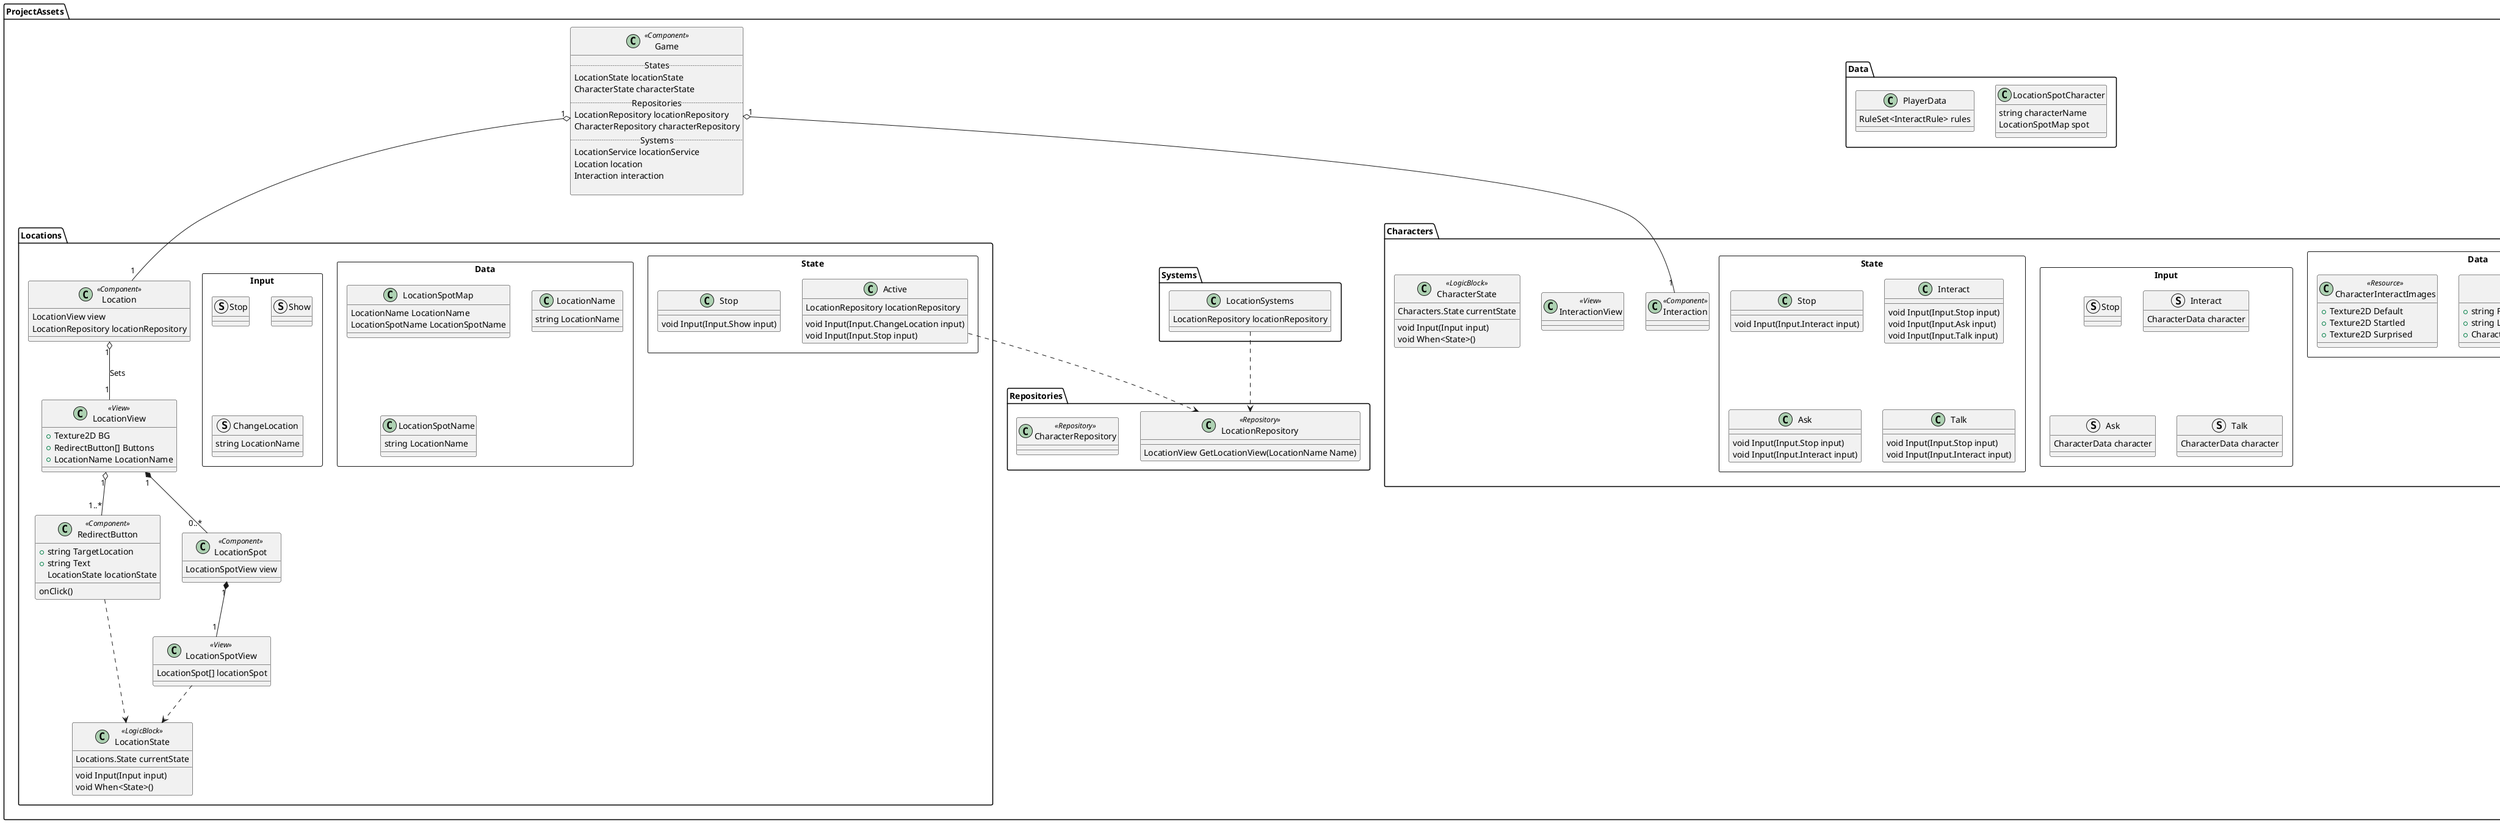 @startuml

namespace ProjectAssets {
    class Game <<Component>> {
        .. States ..
        LocationState locationState
        CharacterState characterState
        .. Repositories ..
        LocationRepository locationRepository
        CharacterRepository characterRepository
        .. Systems ..
        LocationService locationService
        Location location
        Interaction interaction

    }

    Game "1" o-- "1" Locations.Location
    Game "1" o-- "1" Characters.Interaction
}

namespace ProjectAssets.Data  {
    class LocationSpotCharacter {
        string characterName
        LocationSpotMap spot
    }

   class PlayerData {
        RuleSet<InteractRule> rules
   }
}

namespace ProjectAssets.Systems {
    class LocationSystems {
        LocationRepository locationRepository
    } 

    LocationSystems ..> ProjectAssets.Repositories.LocationRepository
}

namespace ProjectAssets.Repositories {
    class LocationRepository <<Repository>> {
        LocationView GetLocationView(LocationName Name)
    }

    class CharacterRepository <<Repository>> {

    }
}

namespace ProjectAssets.Characters {
    class Interaction <<Component>> {
        
    }

    class InteractionView <<View>> {

    }

    class CharacterState <<LogicBlock>> {
        Characters.State currentState
        void Input(Input input)
        void When<State>()
    }
}

namespace ProjectAssets.Characters.Data <<Rectangle>> {
    class CharacterData <<Resource>> {
        +string FirstName
        +string LastName
        +CharacterInteractImages InteractImages
    }

    class CharacterInteractImages <<Resource>> {
        +Texture2D Default
        +Texture2D Startled
        +Texture2D Surprised
    }
}

namespace ProjectAssets.Characters.Input <<Rectangle>> {
    struct Stop {

    }

    struct Interact {
        CharacterData character
    }

    struct Ask {
        CharacterData character
    }

    struct Talk {
        CharacterData character
    }
}

namespace ProjectAssets.Characters.State <<Rectangle>> {
    class Stop {
        void Input(Input.Interact input)
    }

    class Interact {
        void Input(Input.Stop input)
        void Input(Input.Ask input)
        void Input(Input.Talk input)
    }

    class Ask {
        void Input(Input.Stop input)
        void Input(Input.Interact input)
    }

    class Talk {
        void Input(Input.Stop input)
        void Input(Input.Interact input)
    }
}

namespace ProjectAssets.Locations {
    class Location <<Component>> {
        LocationView view
        LocationRepository locationRepository
    }

    class LocationView <<View>> {
        +Texture2D BG
        +RedirectButton[] Buttons
        +LocationName LocationName
    }

    class RedirectButton <<Component>> { 
        + string TargetLocation
        + string Text
        LocationState locationState
        onClick()
    }

    class LocationSpot <<Component>> {
        LocationSpotView view

    }


    class LocationSpotView <<View>> {
        LocationSpot[] locationSpot
    }

    class LocationState <<LogicBlock>> {
        Locations.State currentState
        void Input(Input input)
        void When<State>()
    }

    LocationSpotView ..> LocationState
    RedirectButton ..> LocationState
    Location "1" o-- "1" LocationView : Sets
    LocationView "1" *-- "0..*" LocationSpot
    LocationSpot "1" *-- "1" LocationSpotView

    LocationView "1" o-- "1..*" RedirectButton
}


namespace ProjectAssets.Locations.Data <<Rectangle>> {
     class LocationSpotMap {
        LocationName LocationName
        LocationSpotName LocationSpotName
    }

    class LocationName {
        string LocationName
    } 

    class LocationSpotName {
        string LocationName
    } 
}

namespace ProjectAssets.Locations.Input <<Rectangle>> {
    struct Stop { }

    struct Show { }

    struct ChangeLocation {
        string LocationName
    }
}

namespace ProjectAssets.Locations.State <<Rectangle>> {
    class Active {
        LocationRepository locationRepository

        void Input(Input.ChangeLocation input)
        void Input(Input.Stop input)
    }

    class Stop {
        void Input(Input.Show input)
    } 
    Active ..> LocationRepository
}

@enduml